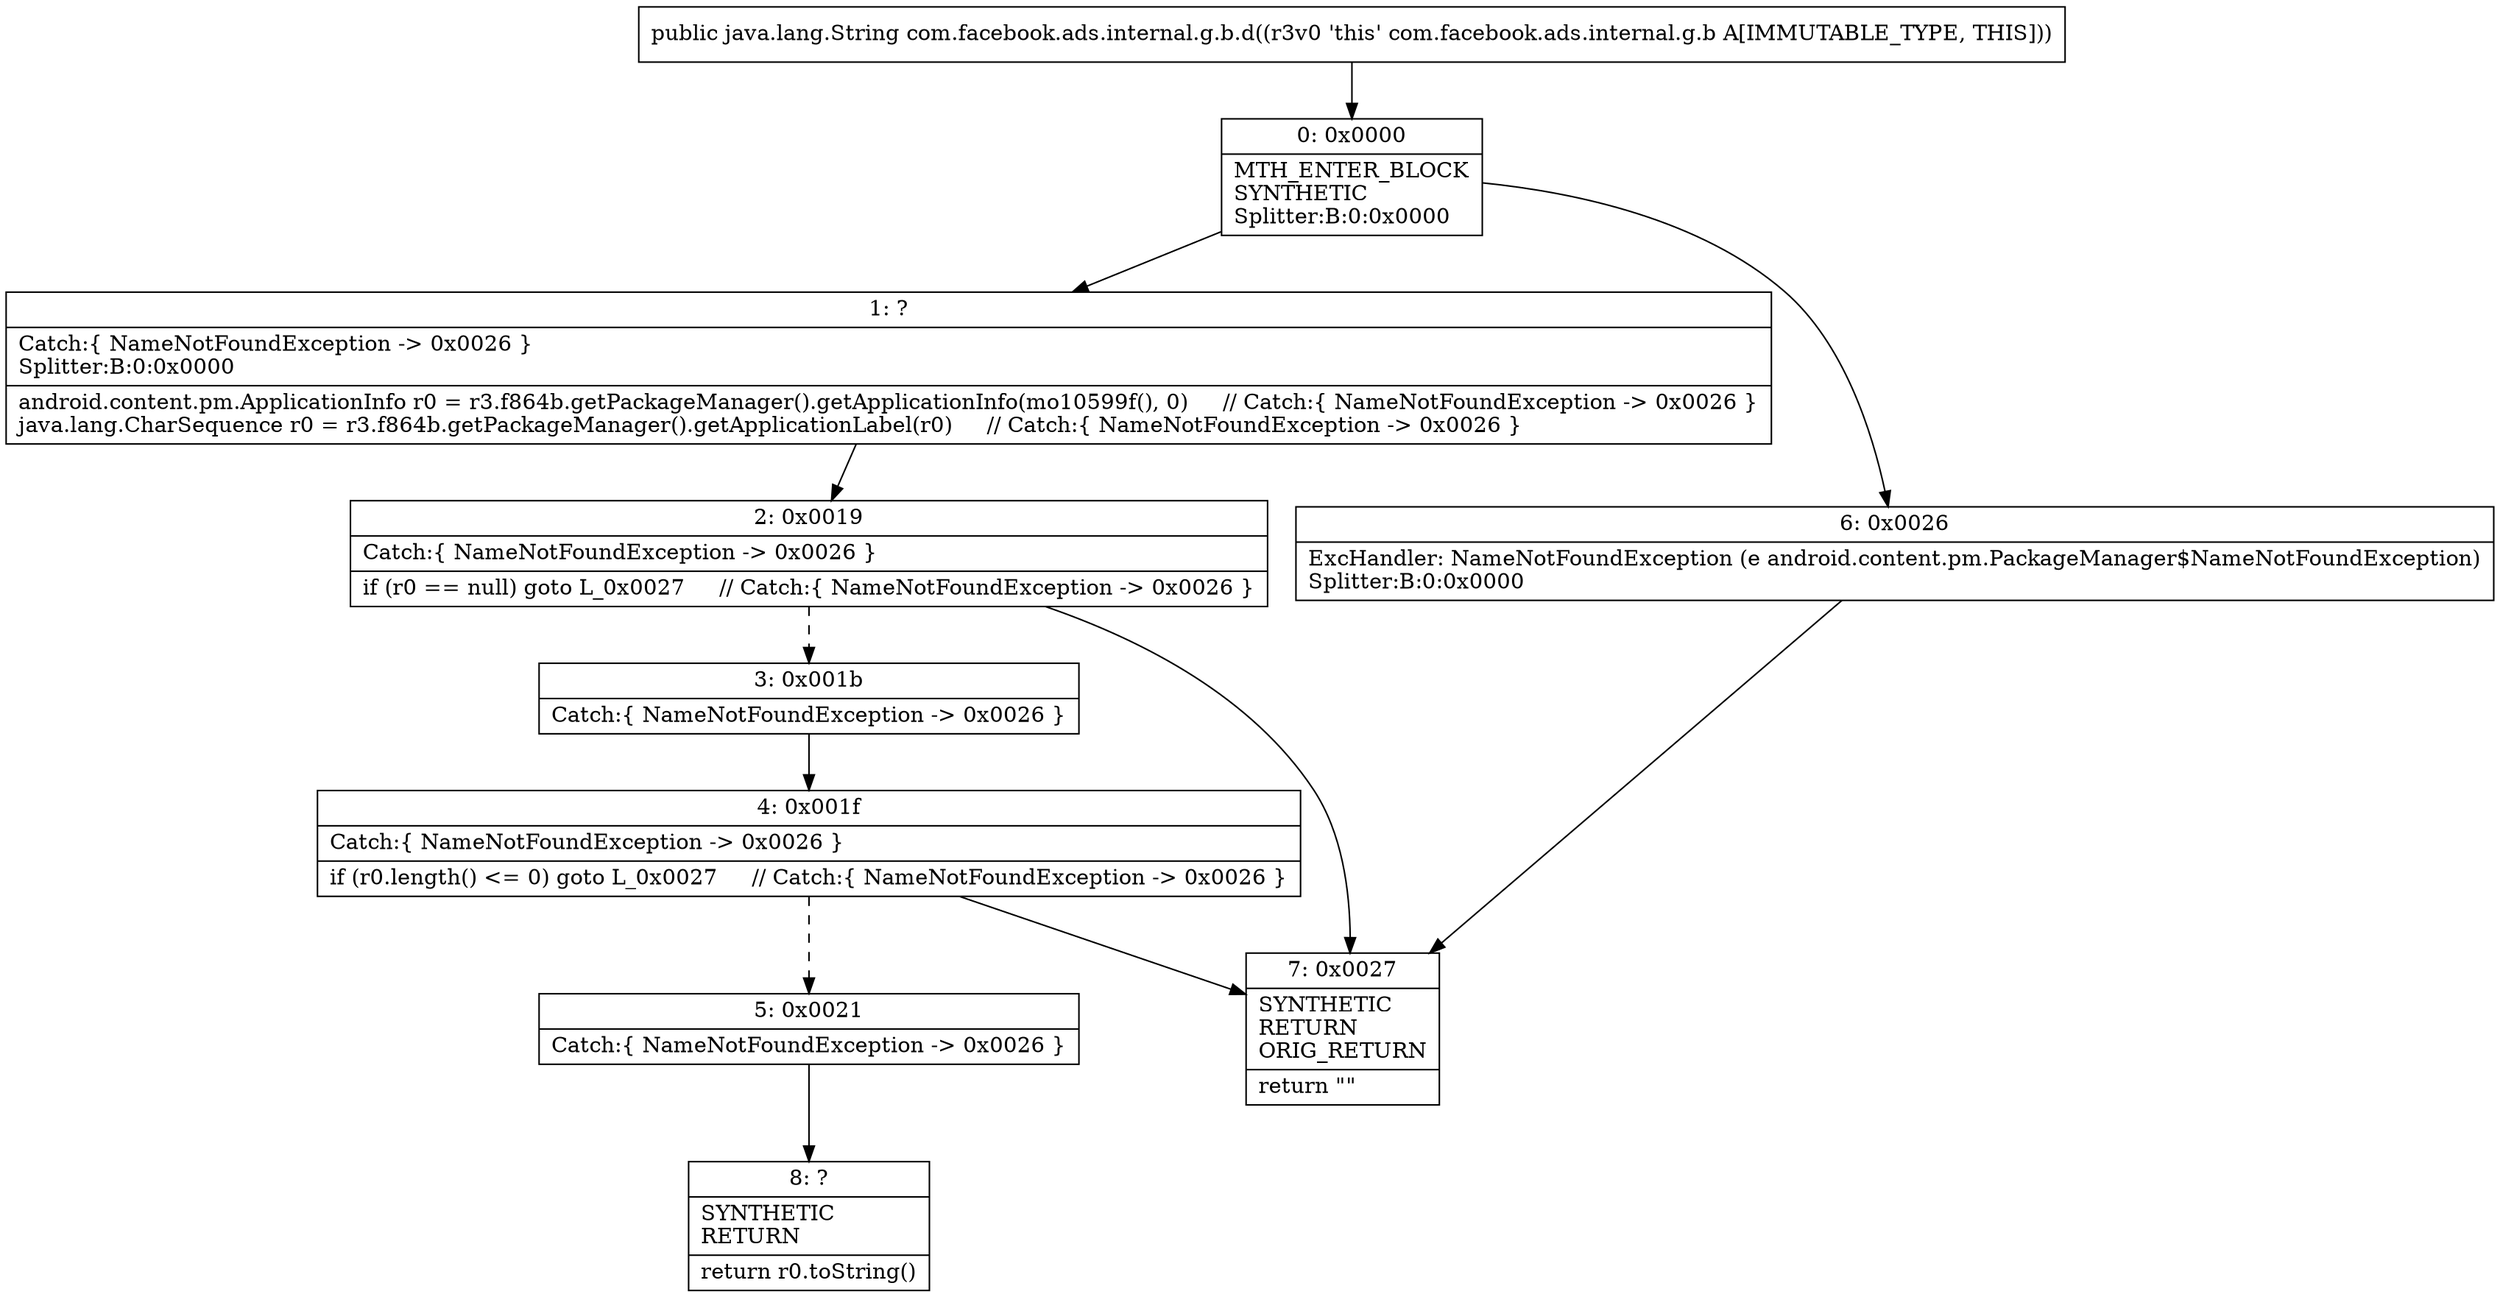 digraph "CFG forcom.facebook.ads.internal.g.b.d()Ljava\/lang\/String;" {
Node_0 [shape=record,label="{0\:\ 0x0000|MTH_ENTER_BLOCK\lSYNTHETIC\lSplitter:B:0:0x0000\l}"];
Node_1 [shape=record,label="{1\:\ ?|Catch:\{ NameNotFoundException \-\> 0x0026 \}\lSplitter:B:0:0x0000\l|android.content.pm.ApplicationInfo r0 = r3.f864b.getPackageManager().getApplicationInfo(mo10599f(), 0)     \/\/ Catch:\{ NameNotFoundException \-\> 0x0026 \}\ljava.lang.CharSequence r0 = r3.f864b.getPackageManager().getApplicationLabel(r0)     \/\/ Catch:\{ NameNotFoundException \-\> 0x0026 \}\l}"];
Node_2 [shape=record,label="{2\:\ 0x0019|Catch:\{ NameNotFoundException \-\> 0x0026 \}\l|if (r0 == null) goto L_0x0027     \/\/ Catch:\{ NameNotFoundException \-\> 0x0026 \}\l}"];
Node_3 [shape=record,label="{3\:\ 0x001b|Catch:\{ NameNotFoundException \-\> 0x0026 \}\l}"];
Node_4 [shape=record,label="{4\:\ 0x001f|Catch:\{ NameNotFoundException \-\> 0x0026 \}\l|if (r0.length() \<= 0) goto L_0x0027     \/\/ Catch:\{ NameNotFoundException \-\> 0x0026 \}\l}"];
Node_5 [shape=record,label="{5\:\ 0x0021|Catch:\{ NameNotFoundException \-\> 0x0026 \}\l}"];
Node_6 [shape=record,label="{6\:\ 0x0026|ExcHandler: NameNotFoundException (e android.content.pm.PackageManager$NameNotFoundException)\lSplitter:B:0:0x0000\l}"];
Node_7 [shape=record,label="{7\:\ 0x0027|SYNTHETIC\lRETURN\lORIG_RETURN\l|return \"\"\l}"];
Node_8 [shape=record,label="{8\:\ ?|SYNTHETIC\lRETURN\l|return r0.toString()\l}"];
MethodNode[shape=record,label="{public java.lang.String com.facebook.ads.internal.g.b.d((r3v0 'this' com.facebook.ads.internal.g.b A[IMMUTABLE_TYPE, THIS])) }"];
MethodNode -> Node_0;
Node_0 -> Node_1;
Node_0 -> Node_6;
Node_1 -> Node_2;
Node_2 -> Node_3[style=dashed];
Node_2 -> Node_7;
Node_3 -> Node_4;
Node_4 -> Node_5[style=dashed];
Node_4 -> Node_7;
Node_5 -> Node_8;
Node_6 -> Node_7;
}

